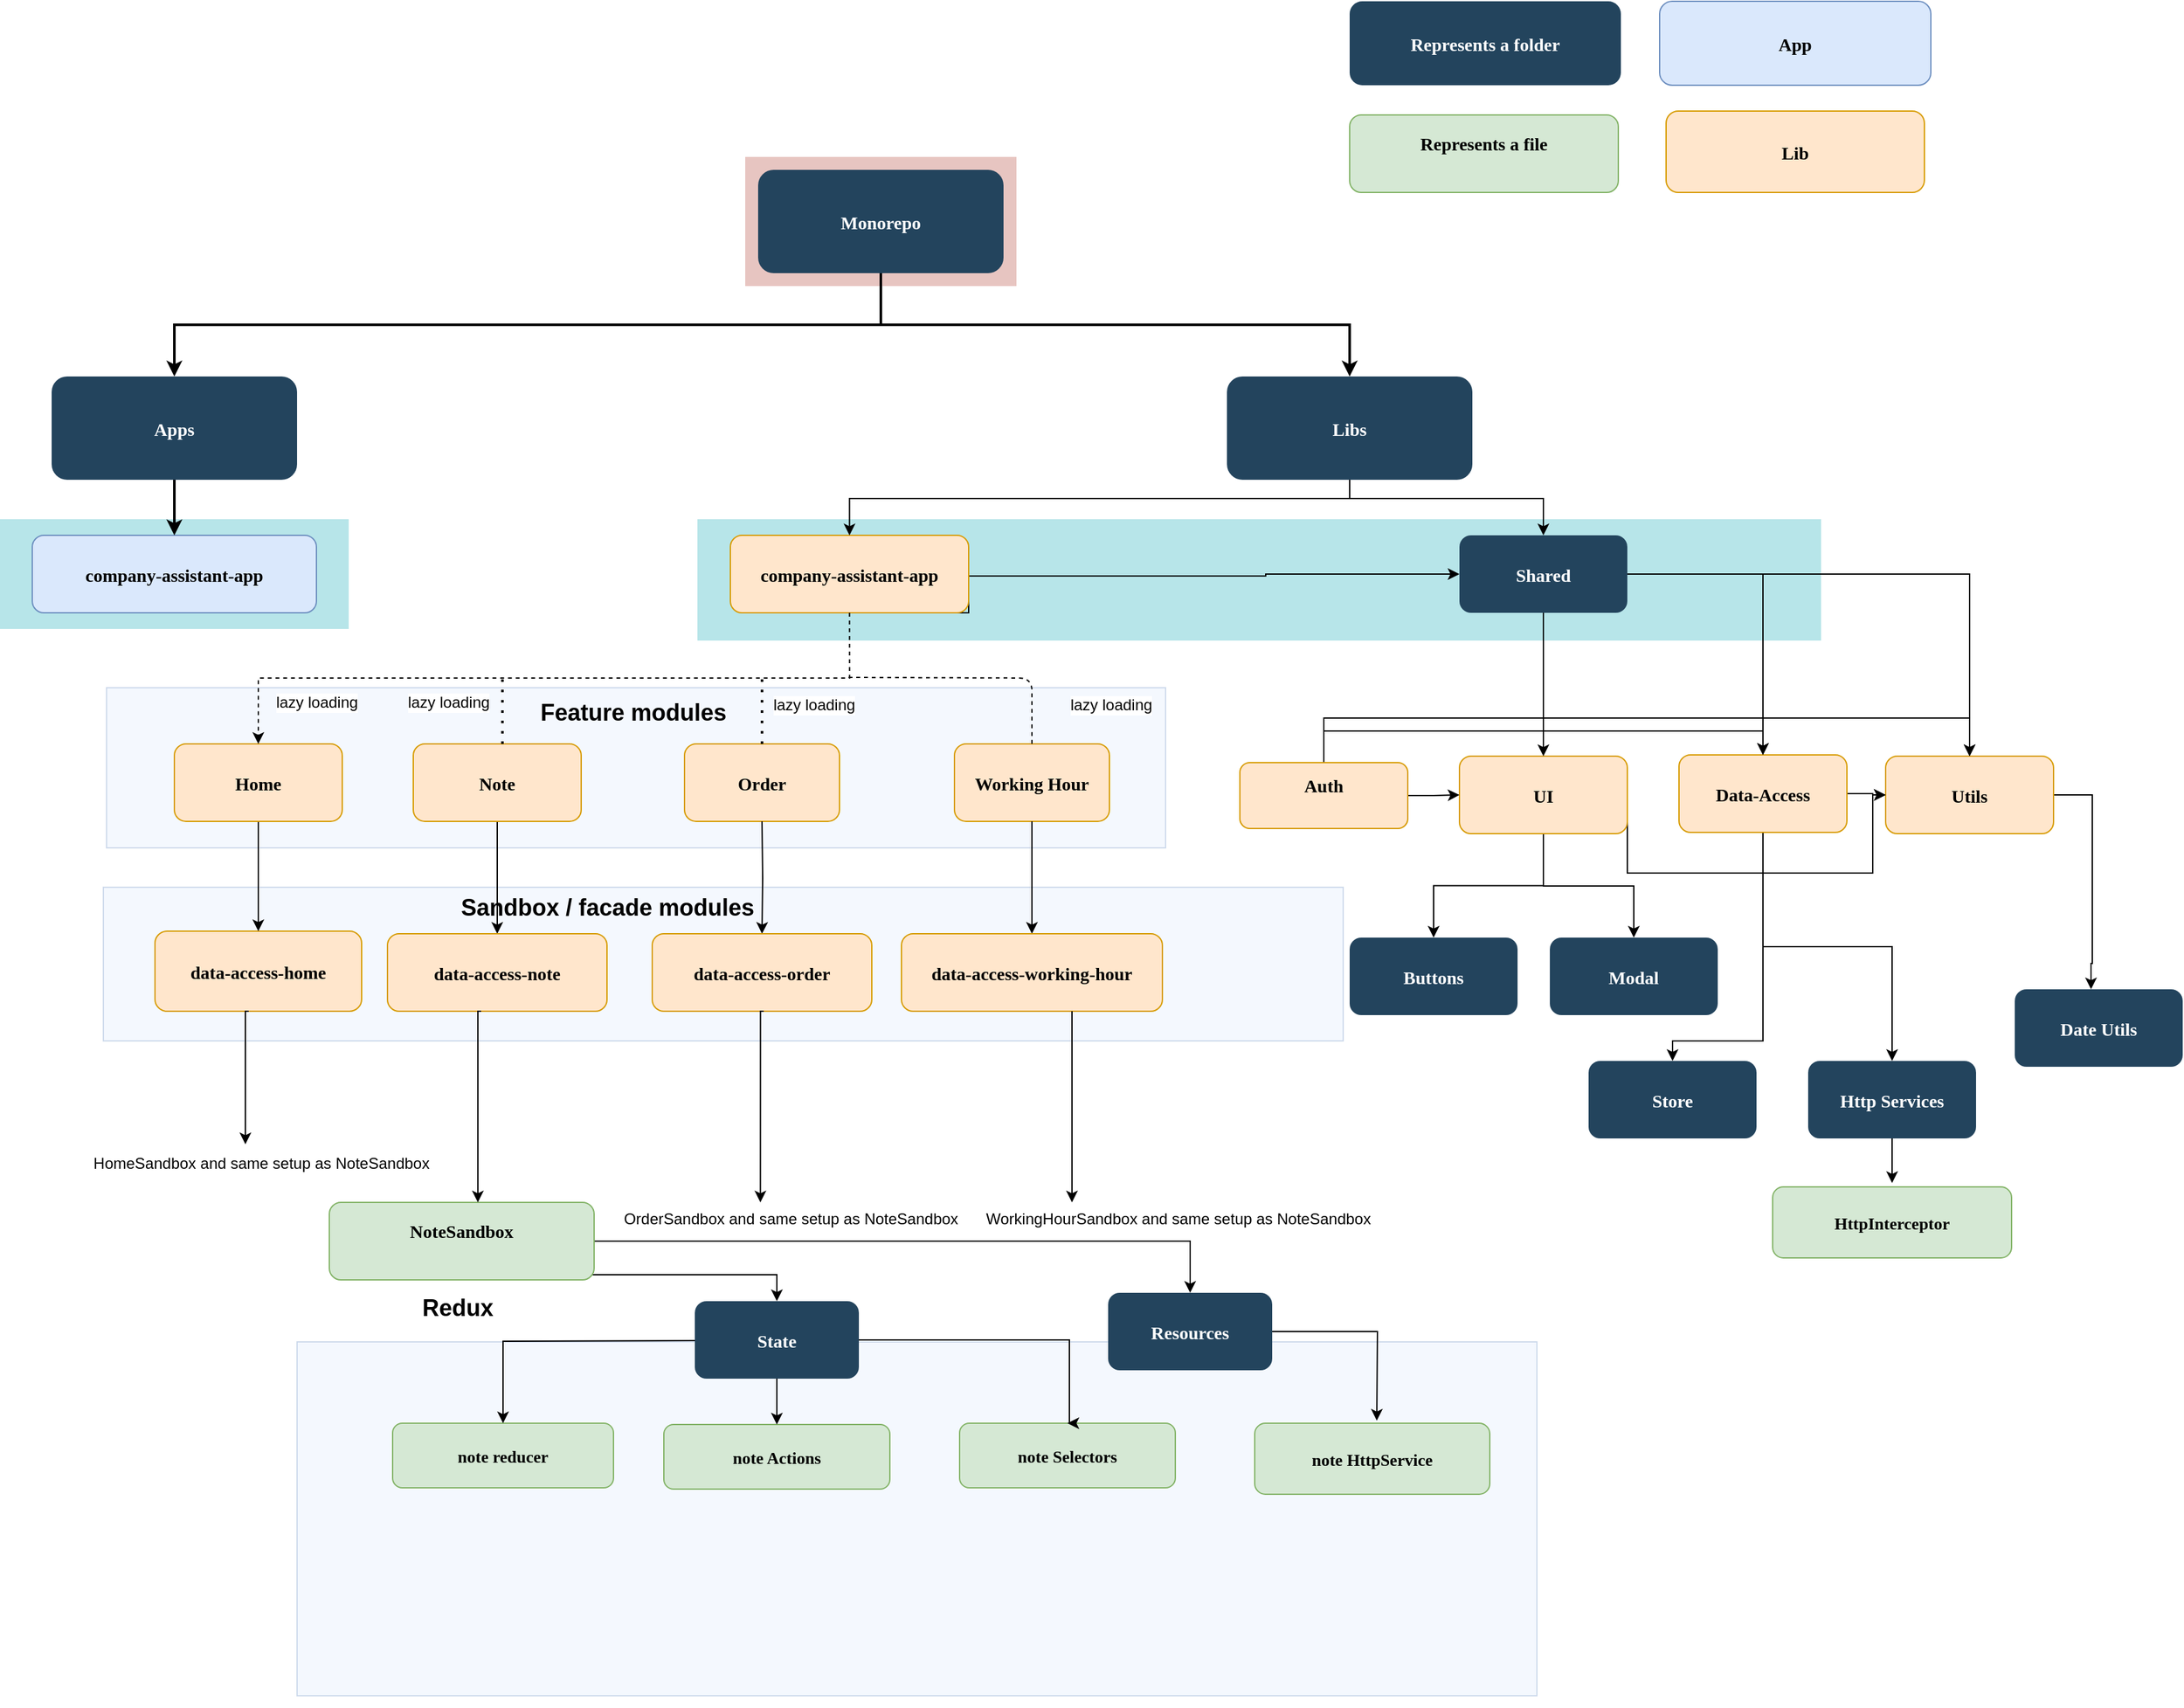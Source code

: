 <mxfile version="14.6.9" type="github">
  <diagram id="VSXpaO_Gq2AJkDNuC35T" name="Page-1">
    <mxGraphModel dx="1368" dy="699" grid="1" gridSize="10" guides="1" tooltips="1" connect="1" arrows="1" fold="1" page="1" pageScale="1" pageWidth="827" pageHeight="1169" math="0" shadow="0">
      <root>
        <mxCell id="0" />
        <mxCell id="1" parent="0" />
        <mxCell id="qAJMWQBj4dT7IDiMrXKM-11" value="" style="fillColor=#dae8fc;strokeColor=#6c8ebf;opacity=30;" parent="1" vertex="1">
          <mxGeometry x="400" y="1093" width="960" height="274" as="geometry" />
        </mxCell>
        <mxCell id="qAJMWQBj4dT7IDiMrXKM-3" value="" style="fillColor=#dae8fc;strokeColor=#6c8ebf;opacity=30;" parent="1" vertex="1">
          <mxGeometry x="250" y="741" width="960" height="119" as="geometry" />
        </mxCell>
        <mxCell id="HegT0-qxYCADw_OW-_SB-3" value="" style="fillColor=#dae8fc;strokeColor=#6c8ebf;opacity=30;" parent="1" vertex="1">
          <mxGeometry x="252.5" y="586.5" width="820" height="124" as="geometry" />
        </mxCell>
        <mxCell id="HegT0-qxYCADw_OW-_SB-4" value="" style="fillColor=#AE4132;strokeColor=none;opacity=30;" parent="1" vertex="1">
          <mxGeometry x="747" y="175.5" width="210" height="100.0" as="geometry" />
        </mxCell>
        <mxCell id="HegT0-qxYCADw_OW-_SB-5" value="" style="fillColor=#12AAB5;strokeColor=none;opacity=30;" parent="1" vertex="1">
          <mxGeometry x="710" y="456" width="870" height="94" as="geometry" />
        </mxCell>
        <mxCell id="HegT0-qxYCADw_OW-_SB-6" value="" style="fillColor=#12AAB5;strokeColor=none;opacity=30;" parent="1" vertex="1">
          <mxGeometry x="170" y="456" width="270" height="85" as="geometry" />
        </mxCell>
        <mxCell id="HegT0-qxYCADw_OW-_SB-7" value="Monorepo" style="rounded=1;fillColor=#23445D;gradientColor=none;strokeColor=none;fontColor=#FFFFFF;fontStyle=1;fontFamily=Tahoma;fontSize=14" parent="1" vertex="1">
          <mxGeometry x="757" y="185.5" width="190" height="80" as="geometry" />
        </mxCell>
        <mxCell id="HegT0-qxYCADw_OW-_SB-8" style="edgeStyle=orthogonalEdgeStyle;rounded=0;orthogonalLoop=1;jettySize=auto;html=1;entryX=0.5;entryY=0;entryDx=0;entryDy=0;" parent="1" source="HegT0-qxYCADw_OW-_SB-9" target="HegT0-qxYCADw_OW-_SB-48" edge="1">
          <mxGeometry relative="1" as="geometry">
            <Array as="points">
              <mxPoint x="1215" y="440" />
              <mxPoint x="1365" y="440" />
            </Array>
          </mxGeometry>
        </mxCell>
        <mxCell id="HegT0-qxYCADw_OW-_SB-9" value="Libs" style="rounded=1;fillColor=#23445D;gradientColor=none;strokeColor=none;fontColor=#FFFFFF;fontStyle=1;fontFamily=Tahoma;fontSize=14" parent="1" vertex="1">
          <mxGeometry x="1120" y="345.5" width="190" height="80" as="geometry" />
        </mxCell>
        <mxCell id="HegT0-qxYCADw_OW-_SB-12" value="Apps" style="rounded=1;fillColor=#23445D;gradientColor=none;strokeColor=none;fontColor=#FFFFFF;fontStyle=1;fontFamily=Tahoma;fontSize=14" parent="1" vertex="1">
          <mxGeometry x="210" y="345.5" width="190" height="80" as="geometry" />
        </mxCell>
        <mxCell id="HegT0-qxYCADw_OW-_SB-15" value="company-assistant-app" style="rounded=1;fillColor=#dae8fc;strokeColor=#6c8ebf;fontStyle=1;fontFamily=Tahoma;fontSize=14" parent="1" vertex="1">
          <mxGeometry x="195" y="468.5" width="220" height="60" as="geometry" />
        </mxCell>
        <mxCell id="HegT0-qxYCADw_OW-_SB-91" style="edgeStyle=orthogonalEdgeStyle;rounded=0;orthogonalLoop=1;jettySize=auto;html=1;exitX=0.5;exitY=1;exitDx=0;exitDy=0;entryX=0;entryY=0.5;entryDx=0;entryDy=0;" parent="1" source="HegT0-qxYCADw_OW-_SB-20" target="HegT0-qxYCADw_OW-_SB-48" edge="1">
          <mxGeometry relative="1" as="geometry">
            <Array as="points">
              <mxPoint x="920" y="529" />
              <mxPoint x="920" y="500" />
              <mxPoint x="1150" y="500" />
              <mxPoint x="1150" y="499" />
            </Array>
          </mxGeometry>
        </mxCell>
        <mxCell id="HegT0-qxYCADw_OW-_SB-20" value="company-assistant-app" style="rounded=1;fillColor=#ffe6cc;strokeColor=#d79b00;fontStyle=1;fontFamily=Tahoma;fontSize=14" parent="1" vertex="1">
          <mxGeometry x="735.5" y="468.5" width="184.5" height="60" as="geometry" />
        </mxCell>
        <mxCell id="HegT0-qxYCADw_OW-_SB-22" value="data-access-home" style="rounded=1;fillColor=#ffe6cc;strokeColor=#d79b00;fontStyle=1;fontFamily=Tahoma;fontSize=14" parent="1" vertex="1">
          <mxGeometry x="290" y="775" width="160" height="62" as="geometry" />
        </mxCell>
        <mxCell id="HegT0-qxYCADw_OW-_SB-23" style="edgeStyle=orthogonalEdgeStyle;rounded=0;orthogonalLoop=1;jettySize=auto;html=1;entryX=0.454;entryY=0;entryDx=0;entryDy=0;entryPerimeter=0;" parent="1" source="HegT0-qxYCADw_OW-_SB-24" edge="1" target="HegT0-qxYCADw_OW-_SB-59">
          <mxGeometry relative="1" as="geometry">
            <mxPoint x="1760" y="800" as="targetPoint" />
            <Array as="points">
              <mxPoint x="1790" y="670" />
              <mxPoint x="1790" y="800" />
              <mxPoint x="1789" y="800" />
            </Array>
          </mxGeometry>
        </mxCell>
        <mxCell id="HegT0-qxYCADw_OW-_SB-24" value="Utils" style="rounded=1;fillColor=#ffe6cc;strokeColor=#d79b00;fontStyle=1;fontFamily=Tahoma;fontSize=14" parent="1" vertex="1">
          <mxGeometry x="1630" y="639.5" width="130" height="60" as="geometry" />
        </mxCell>
        <mxCell id="HegT0-qxYCADw_OW-_SB-25" style="edgeStyle=orthogonalEdgeStyle;rounded=0;orthogonalLoop=1;jettySize=auto;html=1;exitX=1;exitY=0.5;exitDx=0;exitDy=0;entryX=0;entryY=0.5;entryDx=0;entryDy=0;" parent="1" source="HegT0-qxYCADw_OW-_SB-28" target="HegT0-qxYCADw_OW-_SB-24" edge="1">
          <mxGeometry relative="1" as="geometry">
            <Array as="points">
              <mxPoint x="1430" y="730" />
              <mxPoint x="1620" y="730" />
              <mxPoint x="1620" y="670" />
            </Array>
          </mxGeometry>
        </mxCell>
        <mxCell id="HegT0-qxYCADw_OW-_SB-26" style="edgeStyle=orthogonalEdgeStyle;rounded=0;orthogonalLoop=1;jettySize=auto;html=1;exitX=0.5;exitY=1;exitDx=0;exitDy=0;entryX=0.5;entryY=0;entryDx=0;entryDy=0;" parent="1" source="HegT0-qxYCADw_OW-_SB-28" target="HegT0-qxYCADw_OW-_SB-50" edge="1">
          <mxGeometry relative="1" as="geometry" />
        </mxCell>
        <mxCell id="HegT0-qxYCADw_OW-_SB-27" style="edgeStyle=orthogonalEdgeStyle;rounded=0;orthogonalLoop=1;jettySize=auto;html=1;entryX=0.5;entryY=0;entryDx=0;entryDy=0;" parent="1" source="HegT0-qxYCADw_OW-_SB-28" target="HegT0-qxYCADw_OW-_SB-51" edge="1">
          <mxGeometry relative="1" as="geometry">
            <Array as="points">
              <mxPoint x="1365" y="740" />
              <mxPoint x="1435" y="740" />
            </Array>
          </mxGeometry>
        </mxCell>
        <mxCell id="HegT0-qxYCADw_OW-_SB-28" value="UI" style="rounded=1;fillColor=#ffe6cc;strokeColor=#d79b00;fontStyle=1;fontFamily=Tahoma;fontSize=14" parent="1" vertex="1">
          <mxGeometry x="1300" y="639.5" width="130" height="60" as="geometry" />
        </mxCell>
        <mxCell id="HegT0-qxYCADw_OW-_SB-29" value="" style="edgeStyle=elbowEdgeStyle;elbow=vertical;strokeWidth=2;rounded=0" parent="1" source="HegT0-qxYCADw_OW-_SB-7" target="HegT0-qxYCADw_OW-_SB-9" edge="1">
          <mxGeometry x="347" y="225.5" width="100" height="100" as="geometry">
            <mxPoint x="862.0" y="275.5" as="sourcePoint" />
            <mxPoint x="1467.0" y="345.5" as="targetPoint" />
          </mxGeometry>
        </mxCell>
        <mxCell id="HegT0-qxYCADw_OW-_SB-30" value="" style="edgeStyle=elbowEdgeStyle;elbow=vertical;strokeWidth=2;rounded=0" parent="1" source="HegT0-qxYCADw_OW-_SB-7" target="HegT0-qxYCADw_OW-_SB-12" edge="1">
          <mxGeometry x="-23" y="135.5" width="100" height="100" as="geometry">
            <mxPoint x="-23" y="235.5" as="sourcePoint" />
            <mxPoint x="77" y="135.5" as="targetPoint" />
          </mxGeometry>
        </mxCell>
        <mxCell id="HegT0-qxYCADw_OW-_SB-31" value="" style="edgeStyle=elbowEdgeStyle;elbow=vertical;strokeWidth=2;rounded=0" parent="1" source="HegT0-qxYCADw_OW-_SB-12" target="HegT0-qxYCADw_OW-_SB-15" edge="1">
          <mxGeometry x="80" y="145.5" width="100" height="100" as="geometry">
            <mxPoint x="80" y="245.5" as="sourcePoint" />
            <mxPoint x="180" y="145.5" as="targetPoint" />
          </mxGeometry>
        </mxCell>
        <mxCell id="HegT0-qxYCADw_OW-_SB-32" value="" style="edgeStyle=elbowEdgeStyle;elbow=vertical;strokeWidth=1;rounded=0" parent="1" source="HegT0-qxYCADw_OW-_SB-9" target="HegT0-qxYCADw_OW-_SB-20" edge="1">
          <mxGeometry x="535" y="145.5" width="100" height="100" as="geometry">
            <mxPoint x="535" y="245.5" as="sourcePoint" />
            <mxPoint x="635" y="145.5" as="targetPoint" />
            <Array as="points">
              <mxPoint x="1010" y="440" />
            </Array>
          </mxGeometry>
        </mxCell>
        <mxCell id="HegT0-qxYCADw_OW-_SB-39" style="edgeStyle=orthogonalEdgeStyle;rounded=0;orthogonalLoop=1;jettySize=auto;html=1;entryX=0;entryY=0.5;entryDx=0;entryDy=0;" parent="1" source="HegT0-qxYCADw_OW-_SB-42" target="HegT0-qxYCADw_OW-_SB-24" edge="1">
          <mxGeometry relative="1" as="geometry" />
        </mxCell>
        <mxCell id="HegT0-qxYCADw_OW-_SB-40" style="edgeStyle=orthogonalEdgeStyle;rounded=0;orthogonalLoop=1;jettySize=auto;html=1;entryX=0.5;entryY=0;entryDx=0;entryDy=0;" parent="1" source="HegT0-qxYCADw_OW-_SB-42" target="HegT0-qxYCADw_OW-_SB-57" edge="1">
          <mxGeometry relative="1" as="geometry" />
        </mxCell>
        <mxCell id="HegT0-qxYCADw_OW-_SB-41" style="edgeStyle=orthogonalEdgeStyle;rounded=0;orthogonalLoop=1;jettySize=auto;html=1;entryX=0.5;entryY=0;entryDx=0;entryDy=0;" parent="1" source="HegT0-qxYCADw_OW-_SB-42" target="HegT0-qxYCADw_OW-_SB-58" edge="1">
          <mxGeometry relative="1" as="geometry">
            <Array as="points">
              <mxPoint x="1535" y="860" />
              <mxPoint x="1465" y="860" />
            </Array>
          </mxGeometry>
        </mxCell>
        <mxCell id="HegT0-qxYCADw_OW-_SB-42" value="Data-Access" style="rounded=1;fillColor=#ffe6cc;strokeColor=#d79b00;fontStyle=1;fontFamily=Tahoma;fontSize=14" parent="1" vertex="1">
          <mxGeometry x="1470" y="638.5" width="130" height="60" as="geometry" />
        </mxCell>
        <mxCell id="qAJMWQBj4dT7IDiMrXKM-7" style="edgeStyle=orthogonalEdgeStyle;rounded=0;orthogonalLoop=1;jettySize=auto;html=1;exitX=0.5;exitY=1;exitDx=0;exitDy=0;entryX=0.5;entryY=0;entryDx=0;entryDy=0;" parent="1" source="HegT0-qxYCADw_OW-_SB-43" target="qAJMWQBj4dT7IDiMrXKM-6" edge="1">
          <mxGeometry relative="1" as="geometry" />
        </mxCell>
        <mxCell id="HegT0-qxYCADw_OW-_SB-43" value="Note" style="rounded=1;fillColor=#ffe6cc;strokeColor=#d79b00;fontStyle=1;fontFamily=Tahoma;fontSize=14" parent="1" vertex="1">
          <mxGeometry x="490" y="630" width="130" height="60" as="geometry" />
        </mxCell>
        <mxCell id="HegT0-qxYCADw_OW-_SB-45" style="edgeStyle=orthogonalEdgeStyle;rounded=0;orthogonalLoop=1;jettySize=auto;html=1;" parent="1" source="HegT0-qxYCADw_OW-_SB-48" target="HegT0-qxYCADw_OW-_SB-28" edge="1">
          <mxGeometry relative="1" as="geometry" />
        </mxCell>
        <mxCell id="HegT0-qxYCADw_OW-_SB-46" style="edgeStyle=orthogonalEdgeStyle;rounded=0;orthogonalLoop=1;jettySize=auto;html=1;entryX=0.5;entryY=0;entryDx=0;entryDy=0;" parent="1" source="HegT0-qxYCADw_OW-_SB-48" target="HegT0-qxYCADw_OW-_SB-42" edge="1">
          <mxGeometry relative="1" as="geometry" />
        </mxCell>
        <mxCell id="HegT0-qxYCADw_OW-_SB-47" style="edgeStyle=orthogonalEdgeStyle;rounded=0;orthogonalLoop=1;jettySize=auto;html=1;entryX=0.5;entryY=0;entryDx=0;entryDy=0;" parent="1" source="HegT0-qxYCADw_OW-_SB-48" target="HegT0-qxYCADw_OW-_SB-24" edge="1">
          <mxGeometry relative="1" as="geometry" />
        </mxCell>
        <mxCell id="HegT0-qxYCADw_OW-_SB-48" value="Shared" style="rounded=1;fillColor=#23445D;gradientColor=none;strokeColor=none;fontColor=#FFFFFF;fontStyle=1;fontFamily=Tahoma;fontSize=14" parent="1" vertex="1">
          <mxGeometry x="1300" y="468.5" width="130" height="60" as="geometry" />
        </mxCell>
        <mxCell id="HegT0-qxYCADw_OW-_SB-50" value="Buttons" style="rounded=1;fillColor=#23445D;gradientColor=none;strokeColor=none;fontColor=#FFFFFF;fontStyle=1;fontFamily=Tahoma;fontSize=14" parent="1" vertex="1">
          <mxGeometry x="1215" y="780" width="130" height="60" as="geometry" />
        </mxCell>
        <mxCell id="HegT0-qxYCADw_OW-_SB-51" value="Modal" style="rounded=1;fillColor=#23445D;gradientColor=none;strokeColor=none;fontColor=#FFFFFF;fontStyle=1;fontFamily=Tahoma;fontSize=14" parent="1" vertex="1">
          <mxGeometry x="1370" y="780" width="130" height="60" as="geometry" />
        </mxCell>
        <mxCell id="HegT0-qxYCADw_OW-_SB-52" style="edgeStyle=orthogonalEdgeStyle;rounded=0;orthogonalLoop=1;jettySize=auto;html=1;entryX=0;entryY=0.5;entryDx=0;entryDy=0;" parent="1" source="HegT0-qxYCADw_OW-_SB-55" target="HegT0-qxYCADw_OW-_SB-28" edge="1">
          <mxGeometry relative="1" as="geometry" />
        </mxCell>
        <mxCell id="HegT0-qxYCADw_OW-_SB-53" style="edgeStyle=orthogonalEdgeStyle;rounded=0;orthogonalLoop=1;jettySize=auto;html=1;entryX=0.5;entryY=0;entryDx=0;entryDy=0;" parent="1" source="HegT0-qxYCADw_OW-_SB-55" target="HegT0-qxYCADw_OW-_SB-42" edge="1">
          <mxGeometry relative="1" as="geometry">
            <Array as="points">
              <mxPoint x="1195" y="620" />
              <mxPoint x="1535" y="620" />
            </Array>
          </mxGeometry>
        </mxCell>
        <mxCell id="HegT0-qxYCADw_OW-_SB-54" style="edgeStyle=orthogonalEdgeStyle;rounded=0;orthogonalLoop=1;jettySize=auto;html=1;entryX=0.5;entryY=0;entryDx=0;entryDy=0;" parent="1" source="HegT0-qxYCADw_OW-_SB-55" target="HegT0-qxYCADw_OW-_SB-24" edge="1">
          <mxGeometry relative="1" as="geometry">
            <Array as="points">
              <mxPoint x="1195" y="610" />
              <mxPoint x="1695" y="610" />
            </Array>
          </mxGeometry>
        </mxCell>
        <mxCell id="HegT0-qxYCADw_OW-_SB-55" value="Auth&#xa;" style="rounded=1;fillColor=#ffe6cc;strokeColor=#d79b00;fontStyle=1;fontFamily=Tahoma;fontSize=14" parent="1" vertex="1">
          <mxGeometry x="1130" y="644.5" width="130" height="51" as="geometry" />
        </mxCell>
        <mxCell id="HegT0-qxYCADw_OW-_SB-56" style="edgeStyle=orthogonalEdgeStyle;rounded=0;orthogonalLoop=1;jettySize=auto;html=1;fontSize=17;" parent="1" source="HegT0-qxYCADw_OW-_SB-57" edge="1">
          <mxGeometry relative="1" as="geometry">
            <mxPoint x="1635" y="970" as="targetPoint" />
          </mxGeometry>
        </mxCell>
        <mxCell id="HegT0-qxYCADw_OW-_SB-57" value="Http Services" style="rounded=1;fillColor=#23445D;gradientColor=none;strokeColor=none;fontColor=#FFFFFF;fontStyle=1;fontFamily=Tahoma;fontSize=14" parent="1" vertex="1">
          <mxGeometry x="1570" y="875.5" width="130" height="60" as="geometry" />
        </mxCell>
        <mxCell id="HegT0-qxYCADw_OW-_SB-58" value="Store" style="rounded=1;fillColor=#23445D;gradientColor=none;strokeColor=none;fontColor=#FFFFFF;fontStyle=1;fontFamily=Tahoma;fontSize=14" parent="1" vertex="1">
          <mxGeometry x="1400" y="875.5" width="130" height="60" as="geometry" />
        </mxCell>
        <mxCell id="HegT0-qxYCADw_OW-_SB-59" value="Date Utils" style="rounded=1;fillColor=#23445D;gradientColor=none;strokeColor=none;fontColor=#FFFFFF;fontStyle=1;fontFamily=Tahoma;fontSize=14" parent="1" vertex="1">
          <mxGeometry x="1730" y="820" width="130" height="60" as="geometry" />
        </mxCell>
        <mxCell id="HegT0-qxYCADw_OW-_SB-60" style="edgeStyle=orthogonalEdgeStyle;rounded=0;orthogonalLoop=1;jettySize=auto;html=1;exitX=0.5;exitY=1;exitDx=0;exitDy=0;fontSize=13;entryX=0.5;entryY=0;entryDx=0;entryDy=0;" parent="1" source="HegT0-qxYCADw_OW-_SB-62" target="HegT0-qxYCADw_OW-_SB-74" edge="1">
          <mxGeometry relative="1" as="geometry">
            <mxPoint x="779" y="1061" as="targetPoint" />
            <Array as="points">
              <mxPoint x="585" y="1041" />
              <mxPoint x="773" y="1041" />
            </Array>
          </mxGeometry>
        </mxCell>
        <mxCell id="HegT0-qxYCADw_OW-_SB-61" style="edgeStyle=orthogonalEdgeStyle;rounded=0;orthogonalLoop=1;jettySize=auto;html=1;entryX=0.5;entryY=0;entryDx=0;entryDy=0;fontSize=13;" parent="1" source="HegT0-qxYCADw_OW-_SB-62" target="HegT0-qxYCADw_OW-_SB-76" edge="1">
          <mxGeometry relative="1" as="geometry" />
        </mxCell>
        <mxCell id="HegT0-qxYCADw_OW-_SB-62" value="NoteSandbox&#xa;" style="rounded=1;fillColor=#d5e8d4;strokeColor=#82b366;fontStyle=1;fontFamily=Tahoma;fontSize=14" parent="1" vertex="1">
          <mxGeometry x="425" y="985" width="205" height="60" as="geometry" />
        </mxCell>
        <mxCell id="HegT0-qxYCADw_OW-_SB-63" value="note reducer" style="rounded=1;fillColor=#d5e8d4;strokeColor=#82b366;fontStyle=1;fontFamily=Tahoma;fontSize=13;" parent="1" vertex="1">
          <mxGeometry x="474" y="1156" width="171" height="50" as="geometry" />
        </mxCell>
        <mxCell id="HegT0-qxYCADw_OW-_SB-64" value="note Actions" style="rounded=1;fillColor=#d5e8d4;strokeColor=#82b366;fontStyle=1;fontFamily=Tahoma;fontSize=13;" parent="1" vertex="1">
          <mxGeometry x="684" y="1157" width="175" height="50" as="geometry" />
        </mxCell>
        <mxCell id="HegT0-qxYCADw_OW-_SB-65" value="note Selectors" style="rounded=1;fillColor=#d5e8d4;strokeColor=#82b366;fontStyle=1;fontFamily=Tahoma;fontSize=13;" parent="1" vertex="1">
          <mxGeometry x="913" y="1156" width="167" height="50" as="geometry" />
        </mxCell>
        <mxCell id="HegT0-qxYCADw_OW-_SB-66" value="note HttpService" style="rounded=1;fillColor=#d5e8d4;strokeColor=#82b366;fontStyle=1;fontFamily=Tahoma;fontSize=13;" parent="1" vertex="1">
          <mxGeometry x="1141.5" y="1156" width="182" height="55" as="geometry" />
        </mxCell>
        <mxCell id="HegT0-qxYCADw_OW-_SB-67" value="&lt;font style=&quot;font-size: 18px&quot;&gt;Redux&lt;/font&gt;" style="text;strokeColor=none;fillColor=none;html=1;fontSize=24;fontStyle=1;verticalAlign=middle;align=center;" parent="1" vertex="1">
          <mxGeometry x="474" y="1045" width="100" height="40" as="geometry" />
        </mxCell>
        <mxCell id="HegT0-qxYCADw_OW-_SB-68" value="Represents a file&#xa;" style="rounded=1;fillColor=#d5e8d4;strokeColor=#82b366;fontStyle=1;fontFamily=Tahoma;fontSize=14" parent="1" vertex="1">
          <mxGeometry x="1215" y="143" width="208" height="60" as="geometry" />
        </mxCell>
        <mxCell id="HegT0-qxYCADw_OW-_SB-69" value="Represents a folder" style="rounded=1;fillColor=#23445D;gradientColor=none;strokeColor=none;fontColor=#FFFFFF;fontStyle=1;fontFamily=Tahoma;fontSize=14" parent="1" vertex="1">
          <mxGeometry x="1215" y="55" width="210" height="65" as="geometry" />
        </mxCell>
        <mxCell id="HegT0-qxYCADw_OW-_SB-70" style="edgeStyle=orthogonalEdgeStyle;rounded=0;orthogonalLoop=1;jettySize=auto;html=1;entryX=0.5;entryY=0;entryDx=0;entryDy=0;fontSize=13;" parent="1" target="HegT0-qxYCADw_OW-_SB-63" edge="1">
          <mxGeometry relative="1" as="geometry">
            <mxPoint x="708" y="1092" as="sourcePoint" />
          </mxGeometry>
        </mxCell>
        <mxCell id="HegT0-qxYCADw_OW-_SB-71" style="edgeStyle=orthogonalEdgeStyle;rounded=0;orthogonalLoop=1;jettySize=auto;html=1;entryX=0.5;entryY=0;entryDx=0;entryDy=0;fontSize=13;" parent="1" source="HegT0-qxYCADw_OW-_SB-74" target="HegT0-qxYCADw_OW-_SB-64" edge="1">
          <mxGeometry relative="1" as="geometry" />
        </mxCell>
        <mxCell id="HegT0-qxYCADw_OW-_SB-72" style="edgeStyle=orthogonalEdgeStyle;rounded=0;orthogonalLoop=1;jettySize=auto;html=1;entryX=0.5;entryY=0;entryDx=0;entryDy=0;fontSize=13;" parent="1" source="HegT0-qxYCADw_OW-_SB-74" target="HegT0-qxYCADw_OW-_SB-65" edge="1">
          <mxGeometry relative="1" as="geometry">
            <Array as="points">
              <mxPoint x="998" y="1092" />
            </Array>
          </mxGeometry>
        </mxCell>
        <mxCell id="HegT0-qxYCADw_OW-_SB-74" value="State" style="rounded=1;fillColor=#23445D;gradientColor=none;strokeColor=none;fontColor=#FFFFFF;fontStyle=1;fontFamily=Tahoma;fontSize=14" parent="1" vertex="1">
          <mxGeometry x="708" y="1061.5" width="127" height="60" as="geometry" />
        </mxCell>
        <mxCell id="HegT0-qxYCADw_OW-_SB-75" style="edgeStyle=orthogonalEdgeStyle;rounded=0;orthogonalLoop=1;jettySize=auto;html=1;entryX=0.5;entryY=0;entryDx=0;entryDy=0;fontSize=13;" parent="1" source="HegT0-qxYCADw_OW-_SB-76" edge="1">
          <mxGeometry relative="1" as="geometry">
            <mxPoint x="1236" y="1154" as="targetPoint" />
          </mxGeometry>
        </mxCell>
        <mxCell id="HegT0-qxYCADw_OW-_SB-76" value="Resources" style="rounded=1;fillColor=#23445D;gradientColor=none;strokeColor=none;fontColor=#FFFFFF;fontStyle=1;fontFamily=Tahoma;fontSize=14" parent="1" vertex="1">
          <mxGeometry x="1028" y="1055" width="127" height="60" as="geometry" />
        </mxCell>
        <mxCell id="qAJMWQBj4dT7IDiMrXKM-5" style="edgeStyle=orthogonalEdgeStyle;rounded=0;orthogonalLoop=1;jettySize=auto;html=1;exitX=0.5;exitY=1;exitDx=0;exitDy=0;entryX=0.5;entryY=0;entryDx=0;entryDy=0;" parent="1" source="HegT0-qxYCADw_OW-_SB-78" target="HegT0-qxYCADw_OW-_SB-22" edge="1">
          <mxGeometry relative="1" as="geometry" />
        </mxCell>
        <mxCell id="HegT0-qxYCADw_OW-_SB-78" value="Home" style="rounded=1;fillColor=#ffe6cc;strokeColor=#d79b00;fontStyle=1;fontFamily=Tahoma;fontSize=14" parent="1" vertex="1">
          <mxGeometry x="305" y="630" width="130" height="60" as="geometry" />
        </mxCell>
        <mxCell id="HegT0-qxYCADw_OW-_SB-82" value="Lib" style="rounded=1;fillColor=#ffe6cc;strokeColor=#d79b00;fontStyle=1;fontFamily=Tahoma;fontSize=14" parent="1" vertex="1">
          <mxGeometry x="1460" y="140" width="200" height="63" as="geometry" />
        </mxCell>
        <mxCell id="HegT0-qxYCADw_OW-_SB-83" value="App" style="rounded=1;fillColor=#dae8fc;strokeColor=#6c8ebf;fontStyle=1;fontFamily=Tahoma;fontSize=14" parent="1" vertex="1">
          <mxGeometry x="1455" y="55" width="210" height="65" as="geometry" />
        </mxCell>
        <mxCell id="HegT0-qxYCADw_OW-_SB-86" value="HttpInterceptor" style="rounded=1;fillColor=#d5e8d4;strokeColor=#82b366;fontStyle=1;fontFamily=Tahoma;fontSize=13;" parent="1" vertex="1">
          <mxGeometry x="1542.5" y="973" width="185" height="55" as="geometry" />
        </mxCell>
        <mxCell id="HegT0-qxYCADw_OW-_SB-49" value="&lt;font style=&quot;font-size: 18px&quot;&gt;Sandbox / facade modules&lt;/font&gt;" style="text;html=1;fontSize=24;fontStyle=1;verticalAlign=middle;align=center;" parent="1" vertex="1">
          <mxGeometry x="590" y="735" width="100" height="40" as="geometry" />
        </mxCell>
        <mxCell id="HegT0-qxYCADw_OW-_SB-84" value="&lt;font style=&quot;font-size: 18px&quot;&gt;Feature modules&lt;/font&gt;" style="text;strokeColor=none;fillColor=none;html=1;fontSize=24;fontStyle=1;verticalAlign=middle;align=center;" parent="1" vertex="1">
          <mxGeometry x="610" y="584" width="100" height="40" as="geometry" />
        </mxCell>
        <mxCell id="qAJMWQBj4dT7IDiMrXKM-4" style="edgeStyle=orthogonalEdgeStyle;rounded=0;orthogonalLoop=1;jettySize=auto;html=1;exitX=0.5;exitY=1;exitDx=0;exitDy=0;entryX=0.5;entryY=0;entryDx=0;entryDy=0;jumpStyle=none;strokeColor=#000000;dashed=1;" parent="1" source="HegT0-qxYCADw_OW-_SB-20" target="HegT0-qxYCADw_OW-_SB-78" edge="1">
          <mxGeometry relative="1" as="geometry">
            <mxPoint x="801" y="529" as="sourcePoint" />
            <mxPoint x="670" y="669" as="targetPoint" />
            <Array as="points">
              <mxPoint x="828" y="579" />
              <mxPoint x="370" y="579" />
            </Array>
          </mxGeometry>
        </mxCell>
        <mxCell id="qAJMWQBj4dT7IDiMrXKM-8" value="lazy loading" style="text;html=1;resizable=0;points=[];align=center;verticalAlign=middle;labelBackgroundColor=#ffffff;" parent="qAJMWQBj4dT7IDiMrXKM-4" vertex="1" connectable="0">
          <mxGeometry x="-0.632" y="-1" relative="1" as="geometry">
            <mxPoint x="-361" y="20" as="offset" />
          </mxGeometry>
        </mxCell>
        <mxCell id="qAJMWQBj4dT7IDiMrXKM-6" value="data-access-note" style="rounded=1;fillColor=#ffe6cc;strokeColor=#d79b00;fontStyle=1;fontFamily=Tahoma;fontSize=14" parent="1" vertex="1">
          <mxGeometry x="470" y="777" width="170" height="60" as="geometry" />
        </mxCell>
        <mxCell id="_EK1Ypmi6vKStQtGiM1F-4" value="Order" style="rounded=1;fillColor=#ffe6cc;strokeColor=#d79b00;fontStyle=1;fontFamily=Tahoma;fontSize=14" vertex="1" parent="1">
          <mxGeometry x="700" y="630" width="120" height="60" as="geometry" />
        </mxCell>
        <mxCell id="_EK1Ypmi6vKStQtGiM1F-6" value="Working Hour" style="rounded=1;fillColor=#ffe6cc;strokeColor=#d79b00;fontStyle=1;fontFamily=Tahoma;fontSize=14" vertex="1" parent="1">
          <mxGeometry x="909" y="630" width="120" height="60" as="geometry" />
        </mxCell>
        <mxCell id="_EK1Ypmi6vKStQtGiM1F-7" style="edgeStyle=orthogonalEdgeStyle;rounded=0;orthogonalLoop=1;jettySize=auto;html=1;exitX=0.5;exitY=1;exitDx=0;exitDy=0;entryX=0.5;entryY=0;entryDx=0;entryDy=0;" edge="1" parent="1" target="_EK1Ypmi6vKStQtGiM1F-8">
          <mxGeometry relative="1" as="geometry">
            <mxPoint x="760" y="690" as="sourcePoint" />
          </mxGeometry>
        </mxCell>
        <mxCell id="_EK1Ypmi6vKStQtGiM1F-8" value="data-access-order" style="rounded=1;fillColor=#ffe6cc;strokeColor=#d79b00;fontStyle=1;fontFamily=Tahoma;fontSize=14" vertex="1" parent="1">
          <mxGeometry x="675" y="777" width="170" height="60" as="geometry" />
        </mxCell>
        <mxCell id="_EK1Ypmi6vKStQtGiM1F-9" style="edgeStyle=orthogonalEdgeStyle;rounded=0;orthogonalLoop=1;jettySize=auto;html=1;entryX=0.5;entryY=0;entryDx=0;entryDy=0;" edge="1" parent="1" target="_EK1Ypmi6vKStQtGiM1F-10">
          <mxGeometry relative="1" as="geometry">
            <mxPoint x="969" y="690" as="sourcePoint" />
            <Array as="points">
              <mxPoint x="969" y="690" />
            </Array>
          </mxGeometry>
        </mxCell>
        <mxCell id="_EK1Ypmi6vKStQtGiM1F-10" value="data-access-working-hour" style="rounded=1;fillColor=#ffe6cc;strokeColor=#d79b00;fontStyle=1;fontFamily=Tahoma;fontSize=14" vertex="1" parent="1">
          <mxGeometry x="868" y="777" width="202" height="60" as="geometry" />
        </mxCell>
        <mxCell id="_EK1Ypmi6vKStQtGiM1F-11" style="edgeStyle=orthogonalEdgeStyle;rounded=0;orthogonalLoop=1;jettySize=auto;html=1;exitX=0.5;exitY=1;exitDx=0;exitDy=0;" edge="1" parent="1" source="qAJMWQBj4dT7IDiMrXKM-11" target="qAJMWQBj4dT7IDiMrXKM-11">
          <mxGeometry relative="1" as="geometry" />
        </mxCell>
        <mxCell id="_EK1Ypmi6vKStQtGiM1F-12" style="edgeStyle=orthogonalEdgeStyle;rounded=0;orthogonalLoop=1;jettySize=auto;html=1;entryX=0.5;entryY=0;entryDx=0;entryDy=0;" edge="1" parent="1">
          <mxGeometry relative="1" as="geometry">
            <Array as="points">
              <mxPoint x="758.75" y="837" />
            </Array>
            <mxPoint x="761.25" y="837" as="sourcePoint" />
            <mxPoint x="758.75" y="985" as="targetPoint" />
          </mxGeometry>
        </mxCell>
        <mxCell id="_EK1Ypmi6vKStQtGiM1F-13" style="edgeStyle=orthogonalEdgeStyle;rounded=0;orthogonalLoop=1;jettySize=auto;html=1;" edge="1" parent="1">
          <mxGeometry relative="1" as="geometry">
            <Array as="points">
              <mxPoint x="1000" y="837" />
              <mxPoint x="1000" y="985" />
            </Array>
            <mxPoint x="1000" y="837" as="sourcePoint" />
            <mxPoint x="1000" y="985" as="targetPoint" />
          </mxGeometry>
        </mxCell>
        <mxCell id="_EK1Ypmi6vKStQtGiM1F-14" style="edgeStyle=orthogonalEdgeStyle;rounded=0;orthogonalLoop=1;jettySize=auto;html=1;entryX=0.5;entryY=0;entryDx=0;entryDy=0;" edge="1" parent="1">
          <mxGeometry relative="1" as="geometry">
            <Array as="points">
              <mxPoint x="540" y="837" />
            </Array>
            <mxPoint x="542.5" y="837" as="sourcePoint" />
            <mxPoint x="540" y="985" as="targetPoint" />
          </mxGeometry>
        </mxCell>
        <mxCell id="_EK1Ypmi6vKStQtGiM1F-15" value="lazy loading" style="text;html=1;resizable=0;points=[];align=center;verticalAlign=middle;labelBackgroundColor=#ffffff;" vertex="1" connectable="0" parent="1">
          <mxGeometry x="1030.0" y="600" as="geometry" />
        </mxCell>
        <mxCell id="_EK1Ypmi6vKStQtGiM1F-19" value="" style="endArrow=none;dashed=1;html=1;entryX=0.5;entryY=0;entryDx=0;entryDy=0;" edge="1" parent="1" target="_EK1Ypmi6vKStQtGiM1F-6">
          <mxGeometry width="50" height="50" relative="1" as="geometry">
            <mxPoint x="827" y="578.5" as="sourcePoint" />
            <mxPoint x="877" y="528.5" as="targetPoint" />
            <Array as="points">
              <mxPoint x="969" y="579" />
            </Array>
          </mxGeometry>
        </mxCell>
        <mxCell id="_EK1Ypmi6vKStQtGiM1F-20" value="" style="endArrow=none;dashed=1;html=1;dashPattern=1 3;strokeWidth=2;" edge="1" parent="1">
          <mxGeometry width="50" height="50" relative="1" as="geometry">
            <mxPoint x="760" y="630" as="sourcePoint" />
            <mxPoint x="760" y="580" as="targetPoint" />
          </mxGeometry>
        </mxCell>
        <mxCell id="_EK1Ypmi6vKStQtGiM1F-21" value="" style="endArrow=none;dashed=1;html=1;dashPattern=1 3;strokeWidth=2;" edge="1" parent="1">
          <mxGeometry width="50" height="50" relative="1" as="geometry">
            <mxPoint x="559" y="630" as="sourcePoint" />
            <mxPoint x="559" y="580" as="targetPoint" />
          </mxGeometry>
        </mxCell>
        <mxCell id="_EK1Ypmi6vKStQtGiM1F-22" value="lazy loading" style="text;html=1;resizable=0;points=[];align=center;verticalAlign=middle;labelBackgroundColor=#ffffff;" vertex="1" connectable="0" parent="1">
          <mxGeometry x="800.0" y="600" as="geometry" />
        </mxCell>
        <mxCell id="_EK1Ypmi6vKStQtGiM1F-23" value="lazy loading" style="text;html=1;resizable=0;points=[];align=center;verticalAlign=middle;labelBackgroundColor=#ffffff;" vertex="1" connectable="0" parent="1">
          <mxGeometry x="790.0" y="600" as="geometry">
            <mxPoint x="-273" y="-2" as="offset" />
          </mxGeometry>
        </mxCell>
        <mxCell id="_EK1Ypmi6vKStQtGiM1F-24" value="OrderSandbox and same setup as NoteSandbox" style="text;html=1;resizable=0;points=[];align=center;verticalAlign=middle;labelBackgroundColor=#ffffff;" vertex="1" connectable="0" parent="1">
          <mxGeometry x="810.0" y="630" as="geometry">
            <mxPoint x="-28" y="368" as="offset" />
          </mxGeometry>
        </mxCell>
        <mxCell id="_EK1Ypmi6vKStQtGiM1F-25" value="WorkingHourSandbox and same setup as NoteSandbox" style="text;html=1;resizable=0;points=[];align=center;verticalAlign=middle;labelBackgroundColor=#ffffff;" vertex="1" connectable="0" parent="1">
          <mxGeometry x="1110.0" y="630" as="geometry">
            <mxPoint x="-28" y="368" as="offset" />
          </mxGeometry>
        </mxCell>
        <mxCell id="_EK1Ypmi6vKStQtGiM1F-26" value="HomeSandbox and same setup as NoteSandbox" style="text;html=1;resizable=0;points=[];align=center;verticalAlign=middle;labelBackgroundColor=#ffffff;" vertex="1" connectable="0" parent="1">
          <mxGeometry x="400.0" y="586.5" as="geometry">
            <mxPoint x="-28" y="368" as="offset" />
          </mxGeometry>
        </mxCell>
        <mxCell id="_EK1Ypmi6vKStQtGiM1F-27" style="edgeStyle=orthogonalEdgeStyle;rounded=0;orthogonalLoop=1;jettySize=auto;html=1;" edge="1" parent="1">
          <mxGeometry relative="1" as="geometry">
            <Array as="points">
              <mxPoint x="360" y="837" />
            </Array>
            <mxPoint x="362.5" y="837" as="sourcePoint" />
            <mxPoint x="360" y="940" as="targetPoint" />
          </mxGeometry>
        </mxCell>
      </root>
    </mxGraphModel>
  </diagram>
</mxfile>
